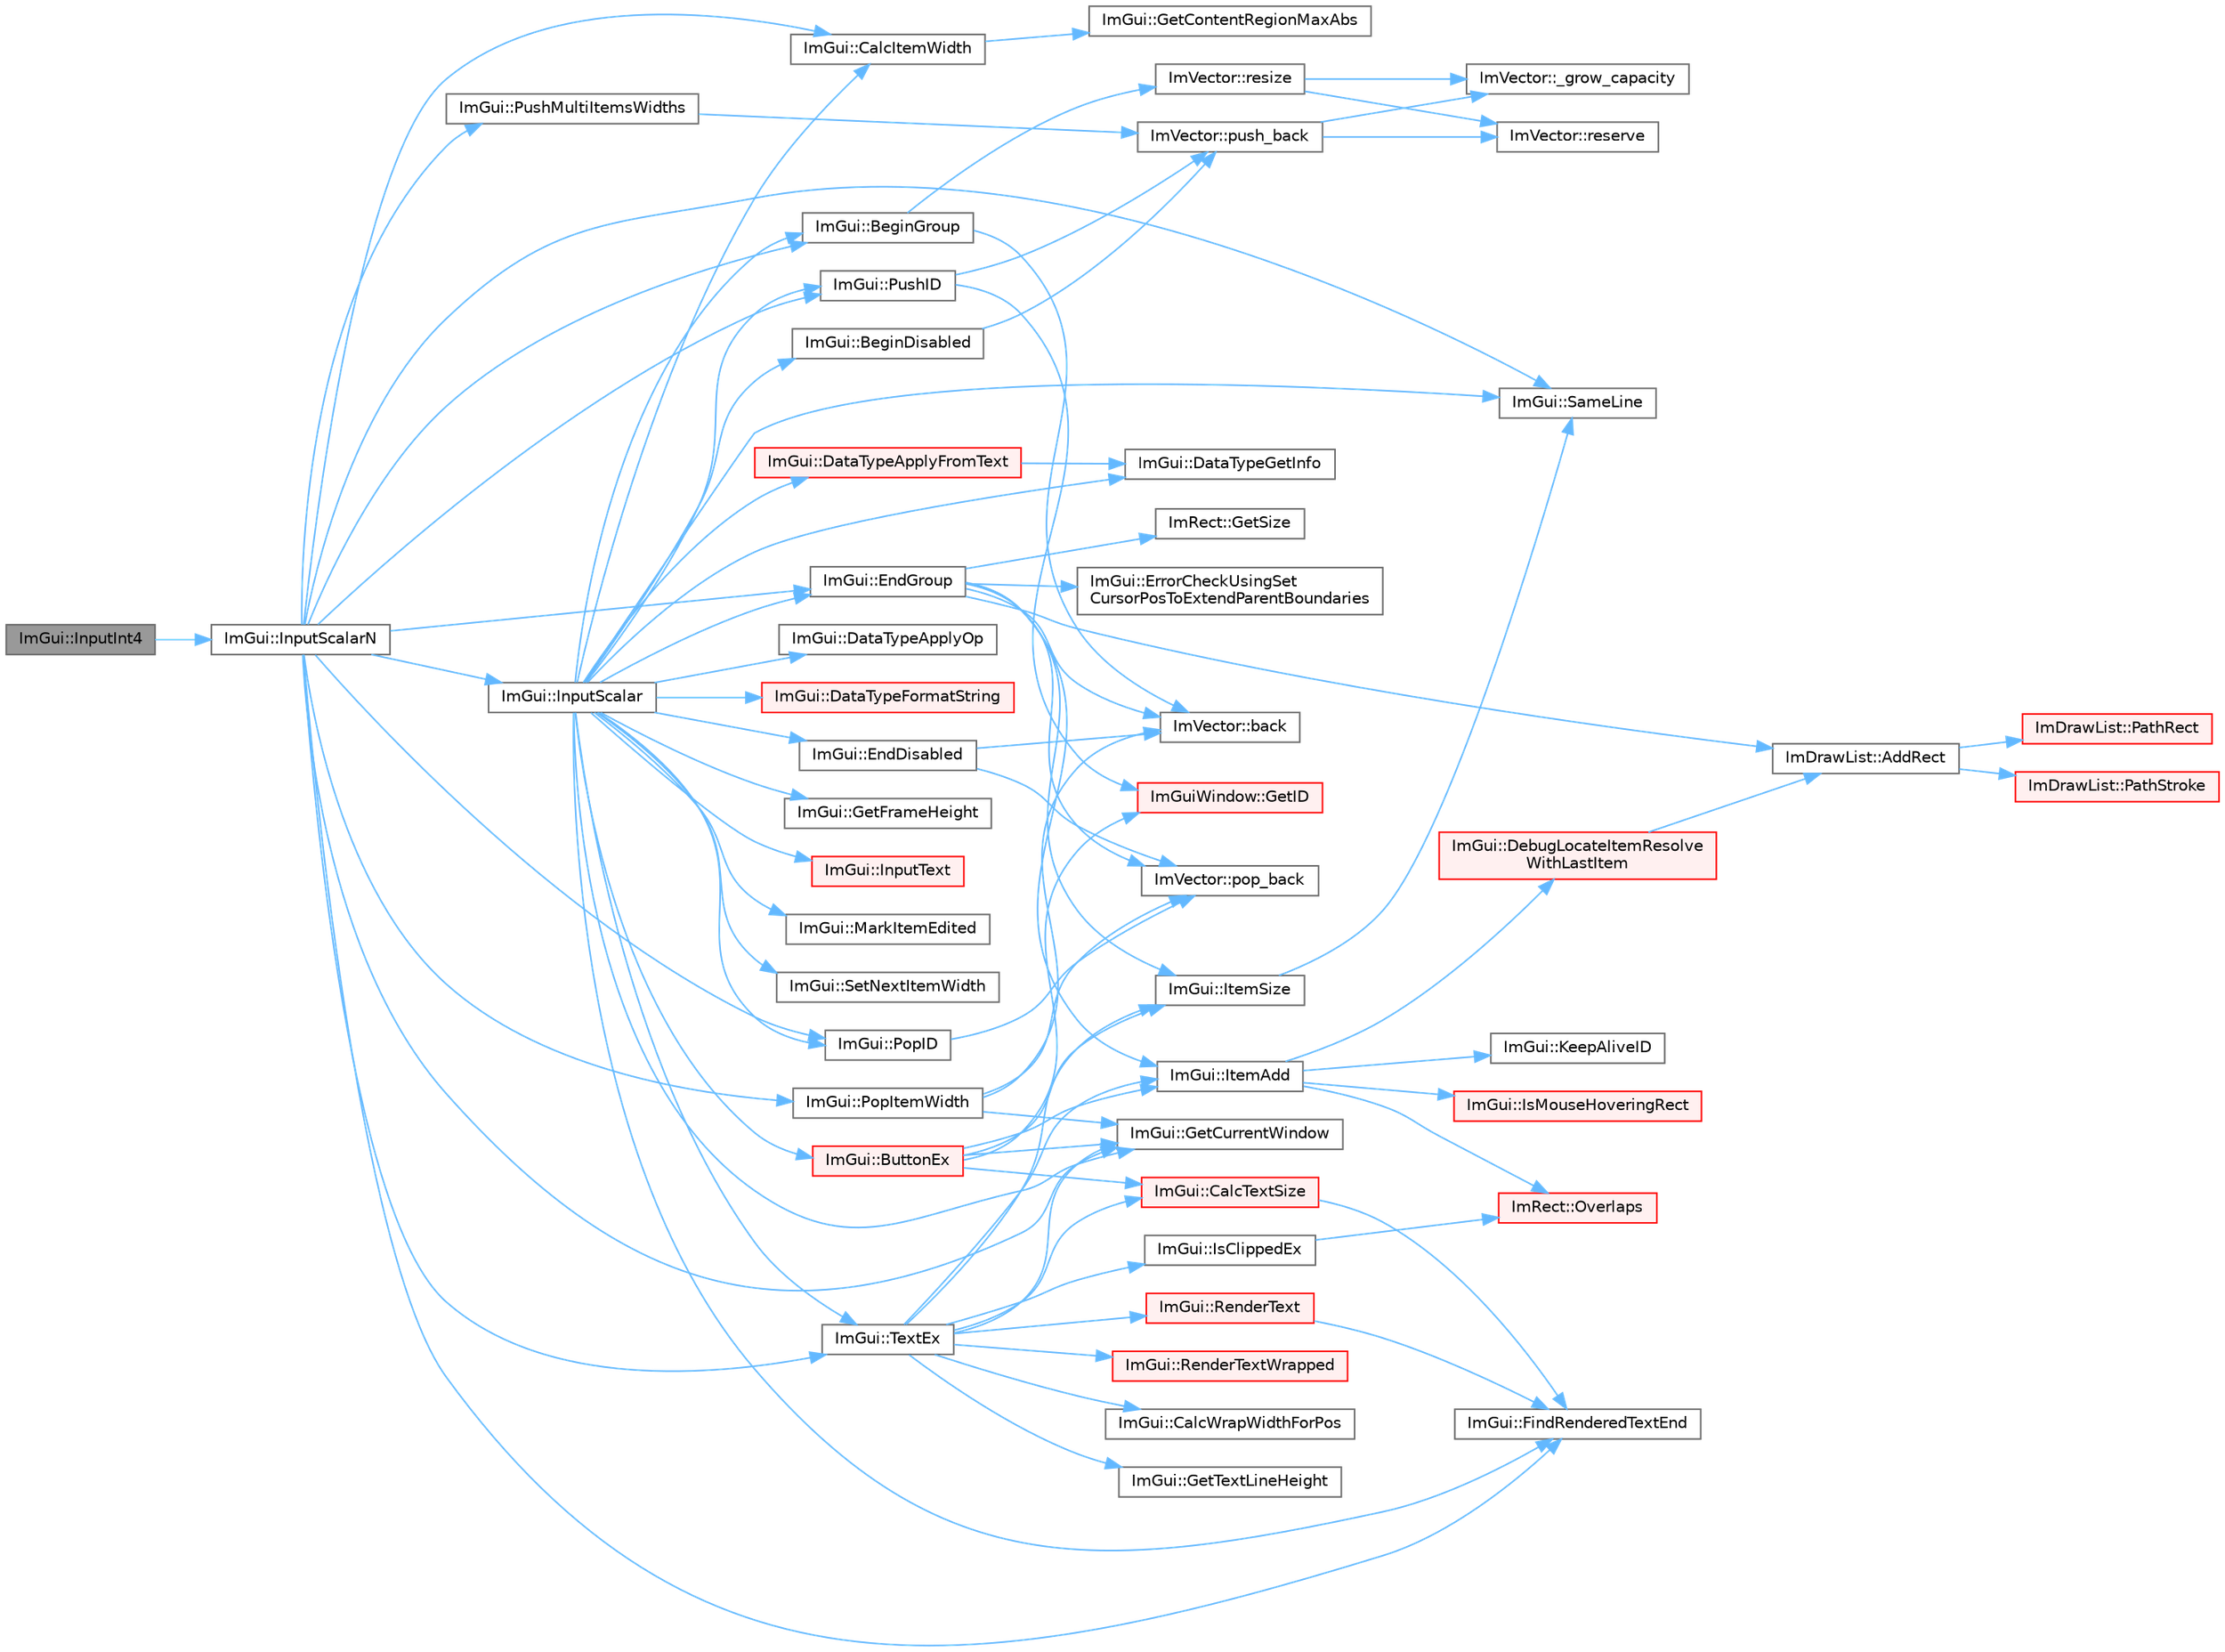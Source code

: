 digraph "ImGui::InputInt4"
{
 // LATEX_PDF_SIZE
  bgcolor="transparent";
  edge [fontname=Helvetica,fontsize=10,labelfontname=Helvetica,labelfontsize=10];
  node [fontname=Helvetica,fontsize=10,shape=box,height=0.2,width=0.4];
  rankdir="LR";
  Node1 [id="Node000001",label="ImGui::InputInt4",height=0.2,width=0.4,color="gray40", fillcolor="grey60", style="filled", fontcolor="black",tooltip=" "];
  Node1 -> Node2 [id="edge1_Node000001_Node000002",color="steelblue1",style="solid",tooltip=" "];
  Node2 [id="Node000002",label="ImGui::InputScalarN",height=0.2,width=0.4,color="grey40", fillcolor="white", style="filled",URL="$namespace_im_gui.html#afb17f0092027c09183df498834abace9",tooltip=" "];
  Node2 -> Node3 [id="edge2_Node000002_Node000003",color="steelblue1",style="solid",tooltip=" "];
  Node3 [id="Node000003",label="ImGui::BeginGroup",height=0.2,width=0.4,color="grey40", fillcolor="white", style="filled",URL="$namespace_im_gui.html#a42407e196b7ed2a8755bff28aae9805f",tooltip=" "];
  Node3 -> Node4 [id="edge3_Node000003_Node000004",color="steelblue1",style="solid",tooltip=" "];
  Node4 [id="Node000004",label="ImVector::back",height=0.2,width=0.4,color="grey40", fillcolor="white", style="filled",URL="$struct_im_vector.html#a2d80e87e81b1b01143c8d8be93e6fde1",tooltip=" "];
  Node3 -> Node5 [id="edge4_Node000003_Node000005",color="steelblue1",style="solid",tooltip=" "];
  Node5 [id="Node000005",label="ImVector::resize",height=0.2,width=0.4,color="grey40", fillcolor="white", style="filled",URL="$struct_im_vector.html#ac371dd62e56ae486b1a5038cf07eee56",tooltip=" "];
  Node5 -> Node6 [id="edge5_Node000005_Node000006",color="steelblue1",style="solid",tooltip=" "];
  Node6 [id="Node000006",label="ImVector::_grow_capacity",height=0.2,width=0.4,color="grey40", fillcolor="white", style="filled",URL="$struct_im_vector.html#a3a097635d464b1b70dc7d59996a88b28",tooltip=" "];
  Node5 -> Node7 [id="edge6_Node000005_Node000007",color="steelblue1",style="solid",tooltip=" "];
  Node7 [id="Node000007",label="ImVector::reserve",height=0.2,width=0.4,color="grey40", fillcolor="white", style="filled",URL="$struct_im_vector.html#a0f14f5736c3372157856eebb67123b75",tooltip=" "];
  Node2 -> Node8 [id="edge7_Node000002_Node000008",color="steelblue1",style="solid",tooltip=" "];
  Node8 [id="Node000008",label="ImGui::CalcItemWidth",height=0.2,width=0.4,color="grey40", fillcolor="white", style="filled",URL="$namespace_im_gui.html#ab3b3ba92ebd8bca4a552dd93321a1994",tooltip=" "];
  Node8 -> Node9 [id="edge8_Node000008_Node000009",color="steelblue1",style="solid",tooltip=" "];
  Node9 [id="Node000009",label="ImGui::GetContentRegionMaxAbs",height=0.2,width=0.4,color="grey40", fillcolor="white", style="filled",URL="$namespace_im_gui.html#adc4d9b0d735ffae1f1598c4df038024c",tooltip=" "];
  Node2 -> Node10 [id="edge9_Node000002_Node000010",color="steelblue1",style="solid",tooltip=" "];
  Node10 [id="Node000010",label="ImGui::EndGroup",height=0.2,width=0.4,color="grey40", fillcolor="white", style="filled",URL="$namespace_im_gui.html#a05fc97fc64f28a55486087f503d9a622",tooltip=" "];
  Node10 -> Node11 [id="edge10_Node000010_Node000011",color="steelblue1",style="solid",tooltip=" "];
  Node11 [id="Node000011",label="ImDrawList::AddRect",height=0.2,width=0.4,color="grey40", fillcolor="white", style="filled",URL="$struct_im_draw_list.html#ad96f10a3e954fe0c5b7c96d4e205af7b",tooltip=" "];
  Node11 -> Node12 [id="edge11_Node000011_Node000012",color="steelblue1",style="solid",tooltip=" "];
  Node12 [id="Node000012",label="ImDrawList::PathRect",height=0.2,width=0.4,color="red", fillcolor="#FFF0F0", style="filled",URL="$struct_im_draw_list.html#a2251eb264ed8b17a253c409787375053",tooltip=" "];
  Node11 -> Node17 [id="edge12_Node000011_Node000017",color="steelblue1",style="solid",tooltip=" "];
  Node17 [id="Node000017",label="ImDrawList::PathStroke",height=0.2,width=0.4,color="red", fillcolor="#FFF0F0", style="filled",URL="$struct_im_draw_list.html#a60bf9040ef3d09b39c4ba8f5a2a68ae9",tooltip=" "];
  Node10 -> Node4 [id="edge13_Node000010_Node000004",color="steelblue1",style="solid",tooltip=" "];
  Node10 -> Node22 [id="edge14_Node000010_Node000022",color="steelblue1",style="solid",tooltip=" "];
  Node22 [id="Node000022",label="ImGui::ErrorCheckUsingSet\lCursorPosToExtendParentBoundaries",height=0.2,width=0.4,color="grey40", fillcolor="white", style="filled",URL="$namespace_im_gui.html#ad5832500c14abd9e76e376b82701385b",tooltip=" "];
  Node10 -> Node23 [id="edge15_Node000010_Node000023",color="steelblue1",style="solid",tooltip=" "];
  Node23 [id="Node000023",label="ImRect::GetSize",height=0.2,width=0.4,color="grey40", fillcolor="white", style="filled",URL="$struct_im_rect.html#ae459d9c50003058cfb34519a571aaf33",tooltip=" "];
  Node10 -> Node24 [id="edge16_Node000010_Node000024",color="steelblue1",style="solid",tooltip=" "];
  Node24 [id="Node000024",label="ImGui::ItemAdd",height=0.2,width=0.4,color="grey40", fillcolor="white", style="filled",URL="$namespace_im_gui.html#a5de8ecd4c80efdca1af7329a2a48121c",tooltip=" "];
  Node24 -> Node25 [id="edge17_Node000024_Node000025",color="steelblue1",style="solid",tooltip=" "];
  Node25 [id="Node000025",label="ImGui::DebugLocateItemResolve\lWithLastItem",height=0.2,width=0.4,color="red", fillcolor="#FFF0F0", style="filled",URL="$namespace_im_gui.html#ae8ab0d7dfc90af8e82db3ed9e7829219",tooltip=" "];
  Node25 -> Node11 [id="edge18_Node000025_Node000011",color="steelblue1",style="solid",tooltip=" "];
  Node24 -> Node29 [id="edge19_Node000024_Node000029",color="steelblue1",style="solid",tooltip=" "];
  Node29 [id="Node000029",label="ImGui::IsMouseHoveringRect",height=0.2,width=0.4,color="red", fillcolor="#FFF0F0", style="filled",URL="$namespace_im_gui.html#ae0b8ea0e06c457316d6aed6c5b2a1c25",tooltip=" "];
  Node24 -> Node33 [id="edge20_Node000024_Node000033",color="steelblue1",style="solid",tooltip=" "];
  Node33 [id="Node000033",label="ImGui::KeepAliveID",height=0.2,width=0.4,color="grey40", fillcolor="white", style="filled",URL="$namespace_im_gui.html#a85a245c78a9f7c351636bdad6e60c488",tooltip=" "];
  Node24 -> Node34 [id="edge21_Node000024_Node000034",color="steelblue1",style="solid",tooltip=" "];
  Node34 [id="Node000034",label="ImRect::Overlaps",height=0.2,width=0.4,color="red", fillcolor="#FFF0F0", style="filled",URL="$struct_im_rect.html#a0af3bade3781e5e7c6afdf71ccfb0d43",tooltip=" "];
  Node10 -> Node35 [id="edge22_Node000010_Node000035",color="steelblue1",style="solid",tooltip=" "];
  Node35 [id="Node000035",label="ImGui::ItemSize",height=0.2,width=0.4,color="grey40", fillcolor="white", style="filled",URL="$namespace_im_gui.html#aeeb1ec6ae6548173dbf813e7df538c48",tooltip=" "];
  Node35 -> Node36 [id="edge23_Node000035_Node000036",color="steelblue1",style="solid",tooltip=" "];
  Node36 [id="Node000036",label="ImGui::SameLine",height=0.2,width=0.4,color="grey40", fillcolor="white", style="filled",URL="$namespace_im_gui.html#a2991c91e94f3b77a0c3411f4f3aa348e",tooltip=" "];
  Node10 -> Node37 [id="edge24_Node000010_Node000037",color="steelblue1",style="solid",tooltip=" "];
  Node37 [id="Node000037",label="ImVector::pop_back",height=0.2,width=0.4,color="grey40", fillcolor="white", style="filled",URL="$struct_im_vector.html#a3db7ce62d3c429effdb893fbf7148c1c",tooltip=" "];
  Node2 -> Node38 [id="edge25_Node000002_Node000038",color="steelblue1",style="solid",tooltip=" "];
  Node38 [id="Node000038",label="ImGui::FindRenderedTextEnd",height=0.2,width=0.4,color="grey40", fillcolor="white", style="filled",URL="$namespace_im_gui.html#a7671e1dbc803a31b06081b52a771d83f",tooltip=" "];
  Node2 -> Node39 [id="edge26_Node000002_Node000039",color="steelblue1",style="solid",tooltip=" "];
  Node39 [id="Node000039",label="ImGui::GetCurrentWindow",height=0.2,width=0.4,color="grey40", fillcolor="white", style="filled",URL="$namespace_im_gui.html#ac452417b5004ca16a814a72cff153526",tooltip=" "];
  Node2 -> Node40 [id="edge27_Node000002_Node000040",color="steelblue1",style="solid",tooltip=" "];
  Node40 [id="Node000040",label="ImGui::InputScalar",height=0.2,width=0.4,color="grey40", fillcolor="white", style="filled",URL="$namespace_im_gui.html#afdb54540b7480872fbb746f64344b374",tooltip=" "];
  Node40 -> Node41 [id="edge28_Node000040_Node000041",color="steelblue1",style="solid",tooltip=" "];
  Node41 [id="Node000041",label="ImGui::BeginDisabled",height=0.2,width=0.4,color="grey40", fillcolor="white", style="filled",URL="$namespace_im_gui.html#ae90e9a26f01d0d45f6bf7ca720d170d1",tooltip=" "];
  Node41 -> Node42 [id="edge29_Node000041_Node000042",color="steelblue1",style="solid",tooltip=" "];
  Node42 [id="Node000042",label="ImVector::push_back",height=0.2,width=0.4,color="grey40", fillcolor="white", style="filled",URL="$struct_im_vector.html#aab5df48e0711a48bd12f3206e08c4108",tooltip=" "];
  Node42 -> Node6 [id="edge30_Node000042_Node000006",color="steelblue1",style="solid",tooltip=" "];
  Node42 -> Node7 [id="edge31_Node000042_Node000007",color="steelblue1",style="solid",tooltip=" "];
  Node40 -> Node3 [id="edge32_Node000040_Node000003",color="steelblue1",style="solid",tooltip=" "];
  Node40 -> Node43 [id="edge33_Node000040_Node000043",color="steelblue1",style="solid",tooltip=" "];
  Node43 [id="Node000043",label="ImGui::ButtonEx",height=0.2,width=0.4,color="red", fillcolor="#FFF0F0", style="filled",URL="$namespace_im_gui.html#ae479220c66b039874c6e4c9e9b22849f",tooltip=" "];
  Node43 -> Node46 [id="edge34_Node000043_Node000046",color="steelblue1",style="solid",tooltip=" "];
  Node46 [id="Node000046",label="ImGui::CalcTextSize",height=0.2,width=0.4,color="red", fillcolor="#FFF0F0", style="filled",URL="$namespace_im_gui.html#a848b9db6cc4a186751c0ecebcaadc33b",tooltip=" "];
  Node46 -> Node38 [id="edge35_Node000046_Node000038",color="steelblue1",style="solid",tooltip=" "];
  Node43 -> Node39 [id="edge36_Node000043_Node000039",color="steelblue1",style="solid",tooltip=" "];
  Node43 -> Node52 [id="edge37_Node000043_Node000052",color="steelblue1",style="solid",tooltip=" "];
  Node52 [id="Node000052",label="ImGuiWindow::GetID",height=0.2,width=0.4,color="red", fillcolor="#FFF0F0", style="filled",URL="$struct_im_gui_window.html#a66400a63bc0b54d7d29e08d1b1b1a42b",tooltip=" "];
  Node43 -> Node24 [id="edge38_Node000043_Node000024",color="steelblue1",style="solid",tooltip=" "];
  Node43 -> Node35 [id="edge39_Node000043_Node000035",color="steelblue1",style="solid",tooltip=" "];
  Node40 -> Node8 [id="edge40_Node000040_Node000008",color="steelblue1",style="solid",tooltip=" "];
  Node40 -> Node66 [id="edge41_Node000040_Node000066",color="steelblue1",style="solid",tooltip=" "];
  Node66 [id="Node000066",label="ImGui::DataTypeApplyFromText",height=0.2,width=0.4,color="red", fillcolor="#FFF0F0", style="filled",URL="$namespace_im_gui.html#a9f41fa3efd7fbe96e20bad82ff5bdbbc",tooltip=" "];
  Node66 -> Node67 [id="edge42_Node000066_Node000067",color="steelblue1",style="solid",tooltip=" "];
  Node67 [id="Node000067",label="ImGui::DataTypeGetInfo",height=0.2,width=0.4,color="grey40", fillcolor="white", style="filled",URL="$namespace_im_gui.html#a5b25ed1443e5a28d5a5725892e896578",tooltip=" "];
  Node40 -> Node70 [id="edge43_Node000040_Node000070",color="steelblue1",style="solid",tooltip=" "];
  Node70 [id="Node000070",label="ImGui::DataTypeApplyOp",height=0.2,width=0.4,color="grey40", fillcolor="white", style="filled",URL="$namespace_im_gui.html#ad8428ae139bf4e90fda66ab60476a13c",tooltip=" "];
  Node40 -> Node71 [id="edge44_Node000040_Node000071",color="steelblue1",style="solid",tooltip=" "];
  Node71 [id="Node000071",label="ImGui::DataTypeFormatString",height=0.2,width=0.4,color="red", fillcolor="#FFF0F0", style="filled",URL="$namespace_im_gui.html#a5fda8e22d0e4721940aefcb7232b1f82",tooltip=" "];
  Node40 -> Node67 [id="edge45_Node000040_Node000067",color="steelblue1",style="solid",tooltip=" "];
  Node40 -> Node72 [id="edge46_Node000040_Node000072",color="steelblue1",style="solid",tooltip=" "];
  Node72 [id="Node000072",label="ImGui::EndDisabled",height=0.2,width=0.4,color="grey40", fillcolor="white", style="filled",URL="$namespace_im_gui.html#a9e6088c6c690ddff1302b6e42b380733",tooltip=" "];
  Node72 -> Node4 [id="edge47_Node000072_Node000004",color="steelblue1",style="solid",tooltip=" "];
  Node72 -> Node37 [id="edge48_Node000072_Node000037",color="steelblue1",style="solid",tooltip=" "];
  Node40 -> Node10 [id="edge49_Node000040_Node000010",color="steelblue1",style="solid",tooltip=" "];
  Node40 -> Node38 [id="edge50_Node000040_Node000038",color="steelblue1",style="solid",tooltip=" "];
  Node40 -> Node39 [id="edge51_Node000040_Node000039",color="steelblue1",style="solid",tooltip=" "];
  Node40 -> Node73 [id="edge52_Node000040_Node000073",color="steelblue1",style="solid",tooltip=" "];
  Node73 [id="Node000073",label="ImGui::GetFrameHeight",height=0.2,width=0.4,color="grey40", fillcolor="white", style="filled",URL="$namespace_im_gui.html#ae560f17cf3262017cee888d1eb77f294",tooltip=" "];
  Node40 -> Node74 [id="edge53_Node000040_Node000074",color="steelblue1",style="solid",tooltip=" "];
  Node74 [id="Node000074",label="ImGui::InputText",height=0.2,width=0.4,color="red", fillcolor="#FFF0F0", style="filled",URL="$namespace_im_gui.html#aa72b5760a3a206729723a587ac7c8519",tooltip=" "];
  Node40 -> Node209 [id="edge54_Node000040_Node000209",color="steelblue1",style="solid",tooltip=" "];
  Node209 [id="Node000209",label="ImGui::MarkItemEdited",height=0.2,width=0.4,color="grey40", fillcolor="white", style="filled",URL="$namespace_im_gui.html#a83036681a36fbee2d35b5b57a1ef72e6",tooltip=" "];
  Node40 -> Node162 [id="edge55_Node000040_Node000162",color="steelblue1",style="solid",tooltip=" "];
  Node162 [id="Node000162",label="ImGui::PopID",height=0.2,width=0.4,color="grey40", fillcolor="white", style="filled",URL="$namespace_im_gui.html#aba0b2d8f890a5d435ae43d0c4a2d4dd1",tooltip=" "];
  Node162 -> Node37 [id="edge56_Node000162_Node000037",color="steelblue1",style="solid",tooltip=" "];
  Node40 -> Node163 [id="edge57_Node000040_Node000163",color="steelblue1",style="solid",tooltip=" "];
  Node163 [id="Node000163",label="ImGui::PushID",height=0.2,width=0.4,color="grey40", fillcolor="white", style="filled",URL="$namespace_im_gui.html#a27a8533605dc5b8cabf161bf7715bbde",tooltip=" "];
  Node163 -> Node52 [id="edge58_Node000163_Node000052",color="steelblue1",style="solid",tooltip=" "];
  Node163 -> Node42 [id="edge59_Node000163_Node000042",color="steelblue1",style="solid",tooltip=" "];
  Node40 -> Node36 [id="edge60_Node000040_Node000036",color="steelblue1",style="solid",tooltip=" "];
  Node40 -> Node238 [id="edge61_Node000040_Node000238",color="steelblue1",style="solid",tooltip=" "];
  Node238 [id="Node000238",label="ImGui::SetNextItemWidth",height=0.2,width=0.4,color="grey40", fillcolor="white", style="filled",URL="$namespace_im_gui.html#a1291228607bee5a703df6553f27cbbb9",tooltip=" "];
  Node40 -> Node239 [id="edge62_Node000040_Node000239",color="steelblue1",style="solid",tooltip=" "];
  Node239 [id="Node000239",label="ImGui::TextEx",height=0.2,width=0.4,color="grey40", fillcolor="white", style="filled",URL="$namespace_im_gui.html#aae6420fec03511fd478d9108f31e6b5f",tooltip=" "];
  Node239 -> Node46 [id="edge63_Node000239_Node000046",color="steelblue1",style="solid",tooltip=" "];
  Node239 -> Node240 [id="edge64_Node000239_Node000240",color="steelblue1",style="solid",tooltip=" "];
  Node240 [id="Node000240",label="ImGui::CalcWrapWidthForPos",height=0.2,width=0.4,color="grey40", fillcolor="white", style="filled",URL="$namespace_im_gui.html#a66416151e58c34cd02973976de66e0e9",tooltip=" "];
  Node239 -> Node39 [id="edge65_Node000239_Node000039",color="steelblue1",style="solid",tooltip=" "];
  Node239 -> Node241 [id="edge66_Node000239_Node000241",color="steelblue1",style="solid",tooltip=" "];
  Node241 [id="Node000241",label="ImGui::GetTextLineHeight",height=0.2,width=0.4,color="grey40", fillcolor="white", style="filled",URL="$namespace_im_gui.html#aaba5637199d31ea23d4d143b30a44aff",tooltip=" "];
  Node239 -> Node242 [id="edge67_Node000239_Node000242",color="steelblue1",style="solid",tooltip=" "];
  Node242 [id="Node000242",label="ImGui::IsClippedEx",height=0.2,width=0.4,color="grey40", fillcolor="white", style="filled",URL="$namespace_im_gui.html#a7c21c85f5c95aa4ce6c2bd28bb980d44",tooltip=" "];
  Node242 -> Node34 [id="edge68_Node000242_Node000034",color="steelblue1",style="solid",tooltip=" "];
  Node239 -> Node24 [id="edge69_Node000239_Node000024",color="steelblue1",style="solid",tooltip=" "];
  Node239 -> Node35 [id="edge70_Node000239_Node000035",color="steelblue1",style="solid",tooltip=" "];
  Node239 -> Node219 [id="edge71_Node000239_Node000219",color="steelblue1",style="solid",tooltip=" "];
  Node219 [id="Node000219",label="ImGui::RenderText",height=0.2,width=0.4,color="red", fillcolor="#FFF0F0", style="filled",URL="$namespace_im_gui.html#a9971ce57f2a288ac3a12df886c5550d1",tooltip=" "];
  Node219 -> Node38 [id="edge72_Node000219_Node000038",color="steelblue1",style="solid",tooltip=" "];
  Node239 -> Node243 [id="edge73_Node000239_Node000243",color="steelblue1",style="solid",tooltip=" "];
  Node243 [id="Node000243",label="ImGui::RenderTextWrapped",height=0.2,width=0.4,color="red", fillcolor="#FFF0F0", style="filled",URL="$namespace_im_gui.html#aa483b40f6899e1b289b4bf6c2673d1d2",tooltip=" "];
  Node2 -> Node162 [id="edge74_Node000002_Node000162",color="steelblue1",style="solid",tooltip=" "];
  Node2 -> Node173 [id="edge75_Node000002_Node000173",color="steelblue1",style="solid",tooltip=" "];
  Node173 [id="Node000173",label="ImGui::PopItemWidth",height=0.2,width=0.4,color="grey40", fillcolor="white", style="filled",URL="$namespace_im_gui.html#ad29a3fc0cb5dfc7f9fc7224512ce90bf",tooltip=" "];
  Node173 -> Node4 [id="edge76_Node000173_Node000004",color="steelblue1",style="solid",tooltip=" "];
  Node173 -> Node39 [id="edge77_Node000173_Node000039",color="steelblue1",style="solid",tooltip=" "];
  Node173 -> Node37 [id="edge78_Node000173_Node000037",color="steelblue1",style="solid",tooltip=" "];
  Node2 -> Node163 [id="edge79_Node000002_Node000163",color="steelblue1",style="solid",tooltip=" "];
  Node2 -> Node244 [id="edge80_Node000002_Node000244",color="steelblue1",style="solid",tooltip=" "];
  Node244 [id="Node000244",label="ImGui::PushMultiItemsWidths",height=0.2,width=0.4,color="grey40", fillcolor="white", style="filled",URL="$namespace_im_gui.html#a6ec35a6af1a0bbe454d79c2c63b030cc",tooltip=" "];
  Node244 -> Node42 [id="edge81_Node000244_Node000042",color="steelblue1",style="solid",tooltip=" "];
  Node2 -> Node36 [id="edge82_Node000002_Node000036",color="steelblue1",style="solid",tooltip=" "];
  Node2 -> Node239 [id="edge83_Node000002_Node000239",color="steelblue1",style="solid",tooltip=" "];
}
